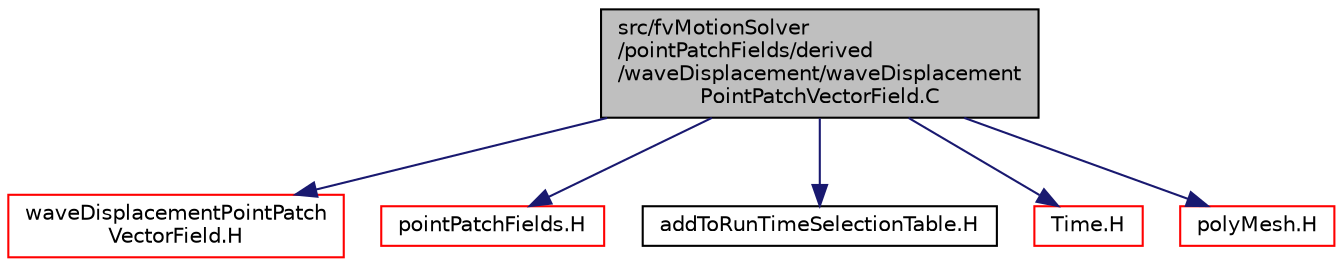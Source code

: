 digraph "src/fvMotionSolver/pointPatchFields/derived/waveDisplacement/waveDisplacementPointPatchVectorField.C"
{
  bgcolor="transparent";
  edge [fontname="Helvetica",fontsize="10",labelfontname="Helvetica",labelfontsize="10"];
  node [fontname="Helvetica",fontsize="10",shape=record];
  Node0 [label="src/fvMotionSolver\l/pointPatchFields/derived\l/waveDisplacement/waveDisplacement\lPointPatchVectorField.C",height=0.2,width=0.4,color="black", fillcolor="grey75", style="filled", fontcolor="black"];
  Node0 -> Node1 [color="midnightblue",fontsize="10",style="solid",fontname="Helvetica"];
  Node1 [label="waveDisplacementPointPatch\lVectorField.H",height=0.2,width=0.4,color="red",URL="$a05225.html"];
  Node0 -> Node163 [color="midnightblue",fontsize="10",style="solid",fontname="Helvetica"];
  Node163 [label="pointPatchFields.H",height=0.2,width=0.4,color="red",URL="$a10880.html"];
  Node0 -> Node165 [color="midnightblue",fontsize="10",style="solid",fontname="Helvetica"];
  Node165 [label="addToRunTimeSelectionTable.H",height=0.2,width=0.4,color="black",URL="$a09989.html",tooltip="Macros for easy insertion into run-time selection tables. "];
  Node0 -> Node166 [color="midnightblue",fontsize="10",style="solid",fontname="Helvetica"];
  Node166 [label="Time.H",height=0.2,width=0.4,color="red",URL="$a10025.html"];
  Node0 -> Node211 [color="midnightblue",fontsize="10",style="solid",fontname="Helvetica"];
  Node211 [label="polyMesh.H",height=0.2,width=0.4,color="red",URL="$a12398.html"];
}
